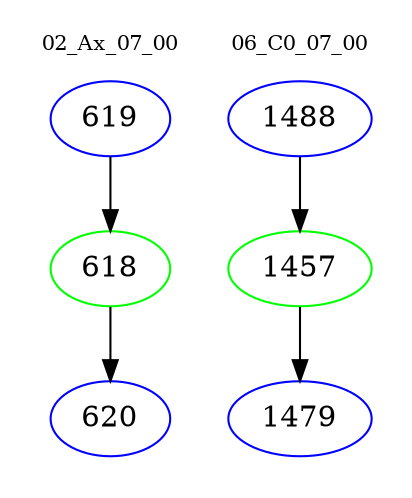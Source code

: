 digraph{
subgraph cluster_0 {
color = white
label = "02_Ax_07_00";
fontsize=10;
T0_619 [label="619", color="blue"]
T0_619 -> T0_618 [color="black"]
T0_618 [label="618", color="green"]
T0_618 -> T0_620 [color="black"]
T0_620 [label="620", color="blue"]
}
subgraph cluster_1 {
color = white
label = "06_C0_07_00";
fontsize=10;
T1_1488 [label="1488", color="blue"]
T1_1488 -> T1_1457 [color="black"]
T1_1457 [label="1457", color="green"]
T1_1457 -> T1_1479 [color="black"]
T1_1479 [label="1479", color="blue"]
}
}
